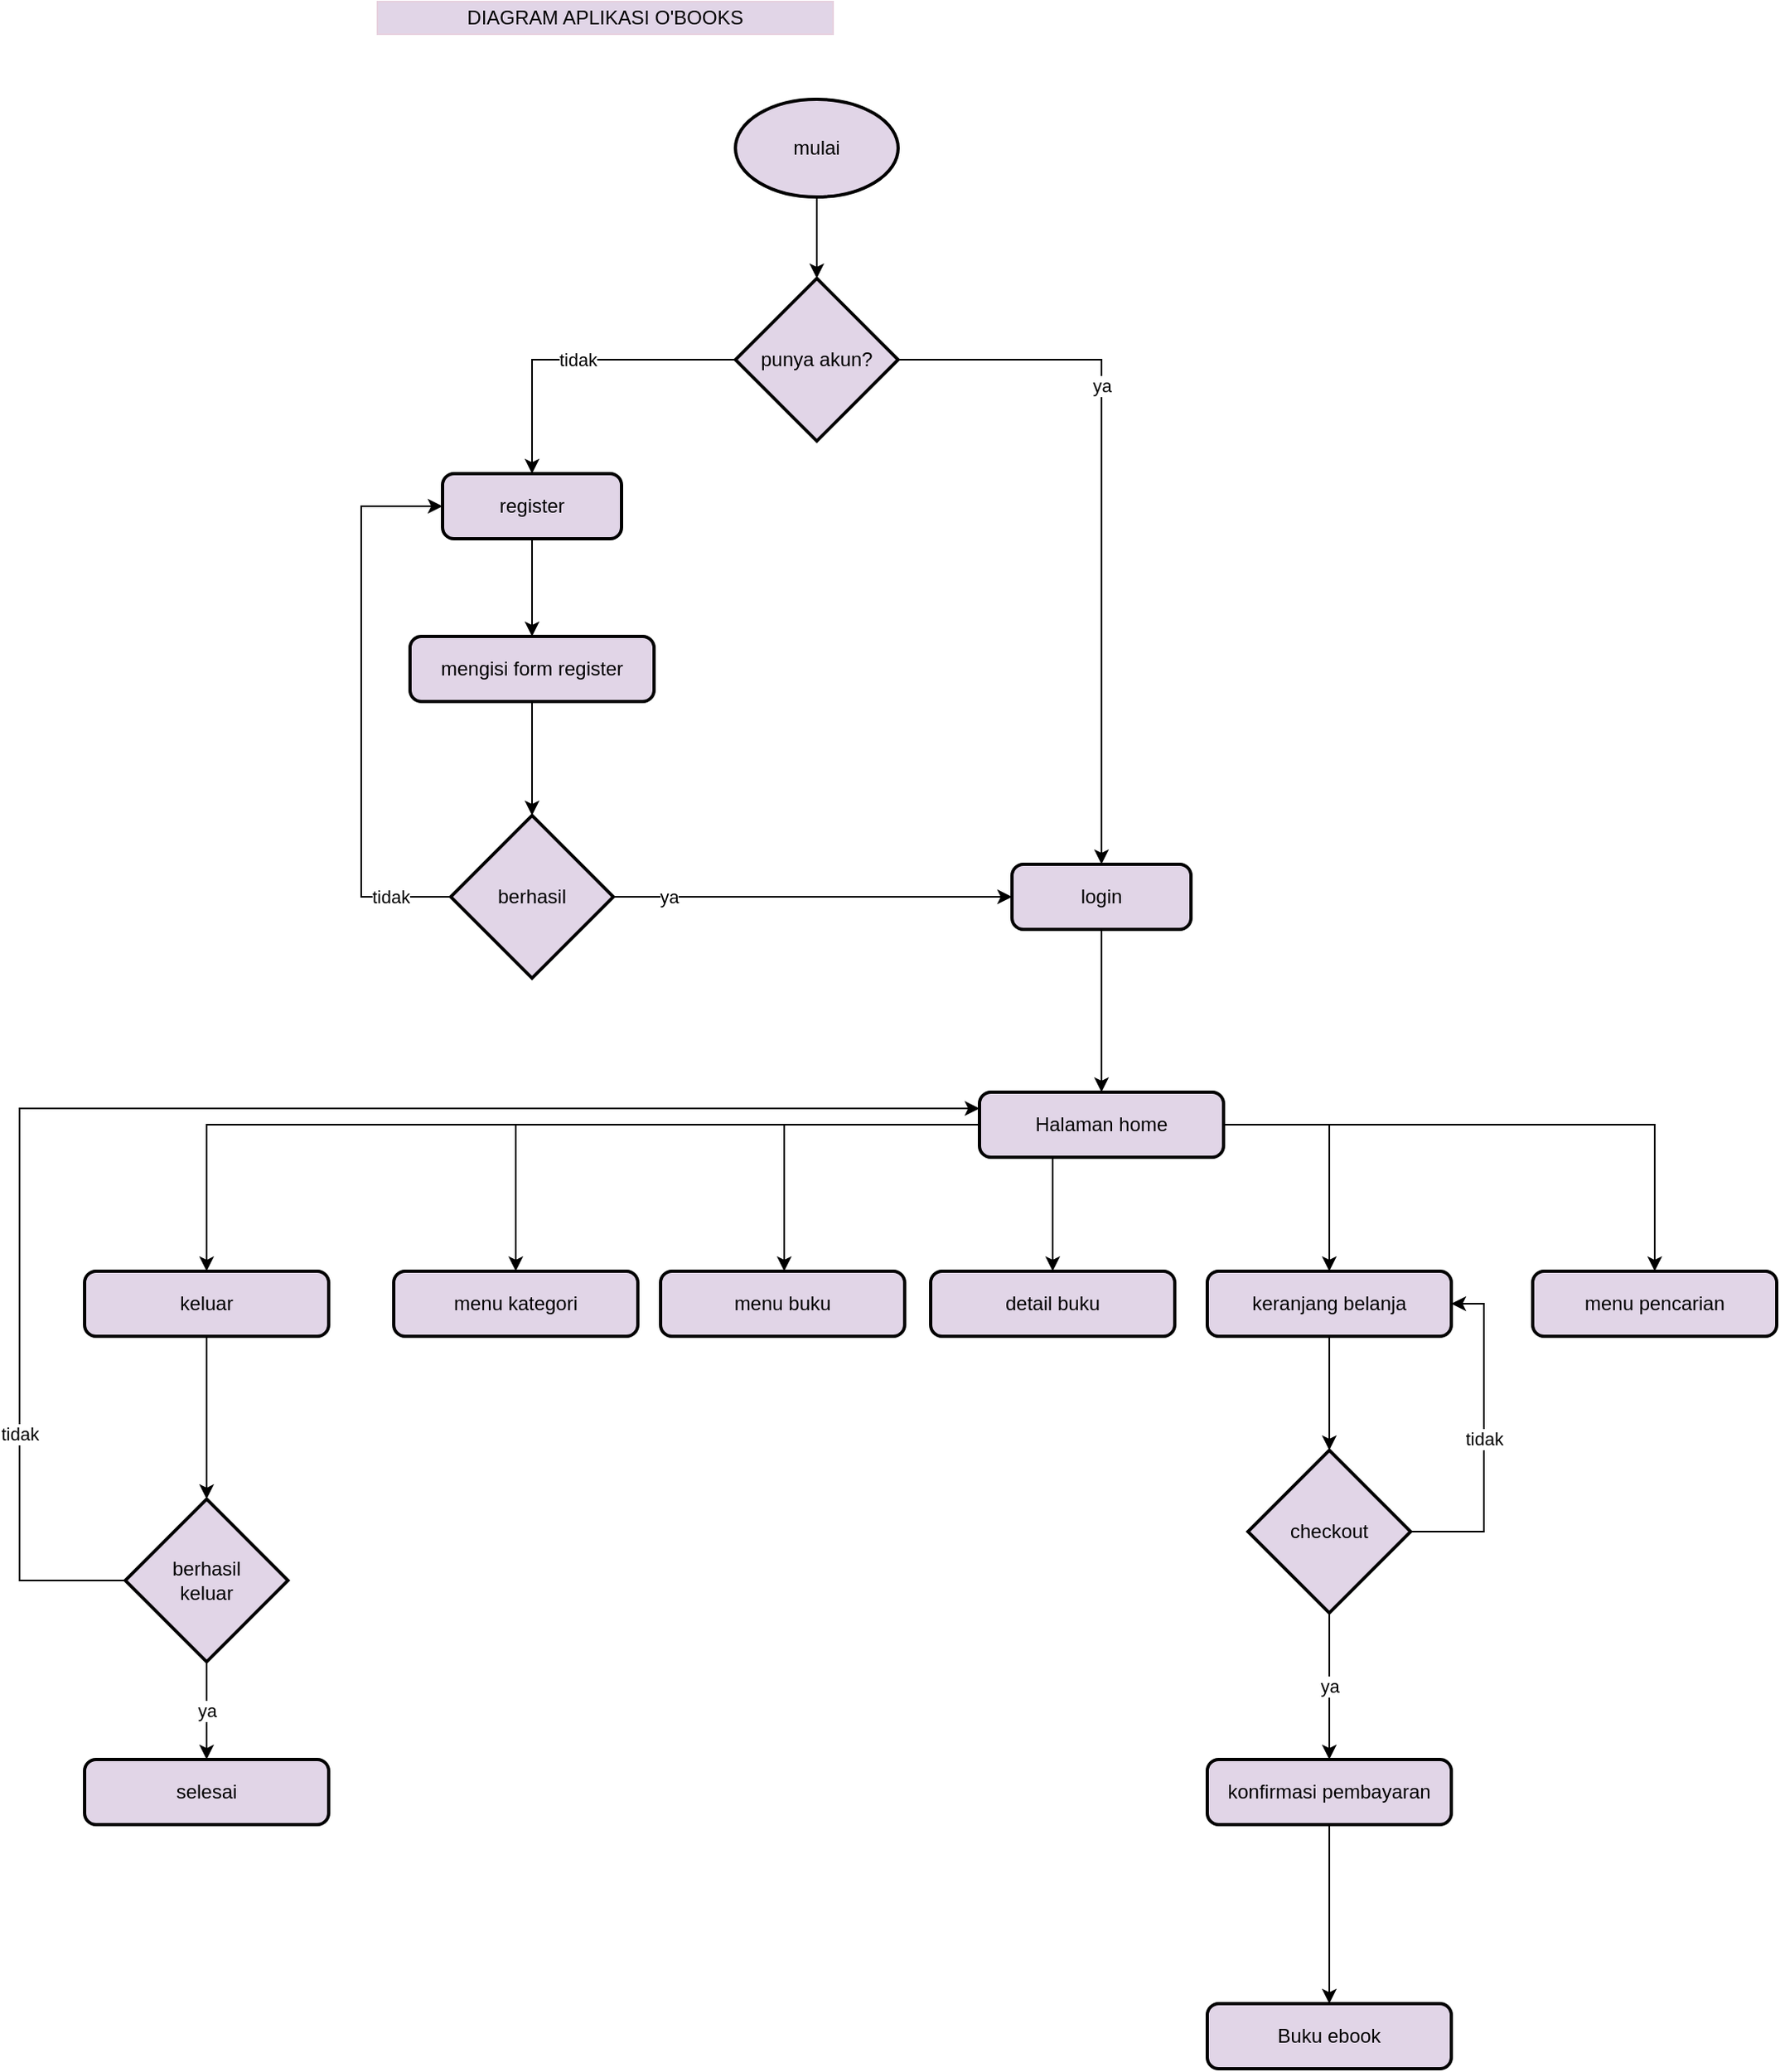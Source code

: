 <mxfile version="14.2.7" type="github">
  <diagram id="C5RBs43oDa-KdzZeNtuy" name="Page-1">
    <mxGraphModel dx="1703" dy="720" grid="1" gridSize="10" guides="1" tooltips="1" connect="1" arrows="1" fold="1" page="1" pageScale="1" pageWidth="827" pageHeight="1169" math="0" shadow="0">
      <root>
        <mxCell id="WIyWlLk6GJQsqaUBKTNV-0" />
        <mxCell id="WIyWlLk6GJQsqaUBKTNV-1" parent="WIyWlLk6GJQsqaUBKTNV-0" />
        <mxCell id="G6_0zJQFT2wZ6HUVoitr-0" value="DIAGRAM APLIKASI O&#39;BOOKS" style="text;html=1;strokeColor=#E6D0DE;fillColor=#E1D5E7;align=center;verticalAlign=middle;whiteSpace=wrap;rounded=0;" parent="WIyWlLk6GJQsqaUBKTNV-1" vertex="1">
          <mxGeometry x="240" y="20" width="280" height="20" as="geometry" />
        </mxCell>
        <mxCell id="G6_0zJQFT2wZ6HUVoitr-9" style="edgeStyle=orthogonalEdgeStyle;rounded=0;orthogonalLoop=1;jettySize=auto;html=1;entryX=0.5;entryY=0;entryDx=0;entryDy=0;entryPerimeter=0;" parent="WIyWlLk6GJQsqaUBKTNV-1" source="G6_0zJQFT2wZ6HUVoitr-2" target="G6_0zJQFT2wZ6HUVoitr-3" edge="1">
          <mxGeometry relative="1" as="geometry" />
        </mxCell>
        <mxCell id="G6_0zJQFT2wZ6HUVoitr-2" value="mulai" style="strokeWidth=2;html=1;shape=mxgraph.flowchart.start_1;whiteSpace=wrap;fillColor=#E1D5E7;" parent="WIyWlLk6GJQsqaUBKTNV-1" vertex="1">
          <mxGeometry x="460" y="80" width="100" height="60" as="geometry" />
        </mxCell>
        <mxCell id="G6_0zJQFT2wZ6HUVoitr-8" value="ya" style="edgeStyle=orthogonalEdgeStyle;rounded=0;orthogonalLoop=1;jettySize=auto;html=1;" parent="WIyWlLk6GJQsqaUBKTNV-1" source="G6_0zJQFT2wZ6HUVoitr-3" target="G6_0zJQFT2wZ6HUVoitr-6" edge="1">
          <mxGeometry x="-0.351" relative="1" as="geometry">
            <mxPoint as="offset" />
          </mxGeometry>
        </mxCell>
        <mxCell id="G6_0zJQFT2wZ6HUVoitr-15" value="tidak" style="edgeStyle=orthogonalEdgeStyle;rounded=0;orthogonalLoop=1;jettySize=auto;html=1;entryX=0.5;entryY=0;entryDx=0;entryDy=0;" parent="WIyWlLk6GJQsqaUBKTNV-1" source="G6_0zJQFT2wZ6HUVoitr-3" target="G6_0zJQFT2wZ6HUVoitr-4" edge="1">
          <mxGeometry relative="1" as="geometry" />
        </mxCell>
        <mxCell id="G6_0zJQFT2wZ6HUVoitr-3" value="punya akun?" style="strokeWidth=2;html=1;shape=mxgraph.flowchart.decision;whiteSpace=wrap;fillColor=#E1D5E7;" parent="WIyWlLk6GJQsqaUBKTNV-1" vertex="1">
          <mxGeometry x="460" y="190" width="100" height="100" as="geometry" />
        </mxCell>
        <mxCell id="G6_0zJQFT2wZ6HUVoitr-14" style="edgeStyle=orthogonalEdgeStyle;rounded=0;orthogonalLoop=1;jettySize=auto;html=1;entryX=0.5;entryY=0;entryDx=0;entryDy=0;" parent="WIyWlLk6GJQsqaUBKTNV-1" source="G6_0zJQFT2wZ6HUVoitr-4" target="G6_0zJQFT2wZ6HUVoitr-13" edge="1">
          <mxGeometry relative="1" as="geometry" />
        </mxCell>
        <mxCell id="G6_0zJQFT2wZ6HUVoitr-4" value="register" style="rounded=1;whiteSpace=wrap;html=1;absoluteArcSize=1;arcSize=14;strokeWidth=2;fillColor=#E1D5E7;" parent="WIyWlLk6GJQsqaUBKTNV-1" vertex="1">
          <mxGeometry x="280" y="310" width="110" height="40" as="geometry" />
        </mxCell>
        <mxCell id="G6_0zJQFT2wZ6HUVoitr-11" style="edgeStyle=orthogonalEdgeStyle;rounded=0;orthogonalLoop=1;jettySize=auto;html=1;" parent="WIyWlLk6GJQsqaUBKTNV-1" source="G6_0zJQFT2wZ6HUVoitr-6" edge="1">
          <mxGeometry relative="1" as="geometry">
            <mxPoint x="685" y="690" as="targetPoint" />
          </mxGeometry>
        </mxCell>
        <mxCell id="G6_0zJQFT2wZ6HUVoitr-6" value="login" style="rounded=1;whiteSpace=wrap;html=1;absoluteArcSize=1;arcSize=14;strokeWidth=2;fillColor=#E1D5E7;" parent="WIyWlLk6GJQsqaUBKTNV-1" vertex="1">
          <mxGeometry x="630" y="550" width="110" height="40" as="geometry" />
        </mxCell>
        <mxCell id="G6_0zJQFT2wZ6HUVoitr-17" style="edgeStyle=orthogonalEdgeStyle;rounded=0;orthogonalLoop=1;jettySize=auto;html=1;entryX=0.5;entryY=0;entryDx=0;entryDy=0;entryPerimeter=0;" parent="WIyWlLk6GJQsqaUBKTNV-1" source="G6_0zJQFT2wZ6HUVoitr-13" target="G6_0zJQFT2wZ6HUVoitr-16" edge="1">
          <mxGeometry relative="1" as="geometry" />
        </mxCell>
        <mxCell id="G6_0zJQFT2wZ6HUVoitr-13" value="mengisi form register" style="rounded=1;whiteSpace=wrap;html=1;absoluteArcSize=1;arcSize=14;strokeWidth=2;fillColor=#E1D5E7;" parent="WIyWlLk6GJQsqaUBKTNV-1" vertex="1">
          <mxGeometry x="260" y="410" width="150" height="40" as="geometry" />
        </mxCell>
        <mxCell id="G6_0zJQFT2wZ6HUVoitr-18" value="ya" style="edgeStyle=orthogonalEdgeStyle;rounded=0;orthogonalLoop=1;jettySize=auto;html=1;entryX=0;entryY=0.5;entryDx=0;entryDy=0;" parent="WIyWlLk6GJQsqaUBKTNV-1" source="G6_0zJQFT2wZ6HUVoitr-16" target="G6_0zJQFT2wZ6HUVoitr-6" edge="1">
          <mxGeometry x="-0.726" relative="1" as="geometry">
            <mxPoint as="offset" />
          </mxGeometry>
        </mxCell>
        <mxCell id="G6_0zJQFT2wZ6HUVoitr-21" value="tidak" style="edgeStyle=orthogonalEdgeStyle;rounded=0;orthogonalLoop=1;jettySize=auto;html=1;entryX=0;entryY=0.5;entryDx=0;entryDy=0;" parent="WIyWlLk6GJQsqaUBKTNV-1" source="G6_0zJQFT2wZ6HUVoitr-16" target="G6_0zJQFT2wZ6HUVoitr-4" edge="1">
          <mxGeometry x="-0.785" relative="1" as="geometry">
            <Array as="points">
              <mxPoint x="230" y="570" />
              <mxPoint x="230" y="330" />
            </Array>
            <mxPoint as="offset" />
          </mxGeometry>
        </mxCell>
        <mxCell id="G6_0zJQFT2wZ6HUVoitr-16" value="berhasil" style="strokeWidth=2;html=1;shape=mxgraph.flowchart.decision;whiteSpace=wrap;fillColor=#E1D5E7;" parent="WIyWlLk6GJQsqaUBKTNV-1" vertex="1">
          <mxGeometry x="285" y="520" width="100" height="100" as="geometry" />
        </mxCell>
        <mxCell id="l2v9gZ2WLSmLGQVCRr6r-14" style="edgeStyle=orthogonalEdgeStyle;rounded=0;orthogonalLoop=1;jettySize=auto;html=1;" edge="1" parent="WIyWlLk6GJQsqaUBKTNV-1" source="l2v9gZ2WLSmLGQVCRr6r-0" target="l2v9gZ2WLSmLGQVCRr6r-2">
          <mxGeometry relative="1" as="geometry" />
        </mxCell>
        <mxCell id="l2v9gZ2WLSmLGQVCRr6r-15" style="edgeStyle=orthogonalEdgeStyle;rounded=0;orthogonalLoop=1;jettySize=auto;html=1;" edge="1" parent="WIyWlLk6GJQsqaUBKTNV-1" source="l2v9gZ2WLSmLGQVCRr6r-0" target="l2v9gZ2WLSmLGQVCRr6r-3">
          <mxGeometry relative="1" as="geometry">
            <Array as="points">
              <mxPoint x="490" y="710" />
            </Array>
          </mxGeometry>
        </mxCell>
        <mxCell id="l2v9gZ2WLSmLGQVCRr6r-16" style="edgeStyle=orthogonalEdgeStyle;rounded=0;orthogonalLoop=1;jettySize=auto;html=1;" edge="1" parent="WIyWlLk6GJQsqaUBKTNV-1" source="l2v9gZ2WLSmLGQVCRr6r-0" target="l2v9gZ2WLSmLGQVCRr6r-6">
          <mxGeometry relative="1" as="geometry">
            <Array as="points">
              <mxPoint x="655" y="760" />
              <mxPoint x="655" y="760" />
            </Array>
          </mxGeometry>
        </mxCell>
        <mxCell id="l2v9gZ2WLSmLGQVCRr6r-17" style="edgeStyle=orthogonalEdgeStyle;rounded=0;orthogonalLoop=1;jettySize=auto;html=1;" edge="1" parent="WIyWlLk6GJQsqaUBKTNV-1" source="l2v9gZ2WLSmLGQVCRr6r-0" target="l2v9gZ2WLSmLGQVCRr6r-4">
          <mxGeometry relative="1" as="geometry">
            <Array as="points">
              <mxPoint x="825" y="710" />
            </Array>
          </mxGeometry>
        </mxCell>
        <mxCell id="l2v9gZ2WLSmLGQVCRr6r-18" style="edgeStyle=orthogonalEdgeStyle;rounded=0;orthogonalLoop=1;jettySize=auto;html=1;" edge="1" parent="WIyWlLk6GJQsqaUBKTNV-1" source="l2v9gZ2WLSmLGQVCRr6r-0" target="l2v9gZ2WLSmLGQVCRr6r-5">
          <mxGeometry relative="1" as="geometry" />
        </mxCell>
        <mxCell id="l2v9gZ2WLSmLGQVCRr6r-20" style="edgeStyle=orthogonalEdgeStyle;rounded=0;orthogonalLoop=1;jettySize=auto;html=1;" edge="1" parent="WIyWlLk6GJQsqaUBKTNV-1" source="l2v9gZ2WLSmLGQVCRr6r-0" target="l2v9gZ2WLSmLGQVCRr6r-19">
          <mxGeometry relative="1" as="geometry" />
        </mxCell>
        <mxCell id="l2v9gZ2WLSmLGQVCRr6r-0" value="Halaman home " style="rounded=1;whiteSpace=wrap;html=1;absoluteArcSize=1;arcSize=14;strokeWidth=2;fillColor=#E1D5E7;" vertex="1" parent="WIyWlLk6GJQsqaUBKTNV-1">
          <mxGeometry x="610" y="690" width="150" height="40" as="geometry" />
        </mxCell>
        <mxCell id="l2v9gZ2WLSmLGQVCRr6r-2" value="menu kategori" style="rounded=1;whiteSpace=wrap;html=1;absoluteArcSize=1;arcSize=14;strokeWidth=2;fillColor=#E1D5E7;" vertex="1" parent="WIyWlLk6GJQsqaUBKTNV-1">
          <mxGeometry x="250" y="800" width="150" height="40" as="geometry" />
        </mxCell>
        <mxCell id="l2v9gZ2WLSmLGQVCRr6r-3" value="menu buku" style="rounded=1;whiteSpace=wrap;html=1;absoluteArcSize=1;arcSize=14;strokeWidth=2;fillColor=#E1D5E7;" vertex="1" parent="WIyWlLk6GJQsqaUBKTNV-1">
          <mxGeometry x="414" y="800" width="150" height="40" as="geometry" />
        </mxCell>
        <mxCell id="l2v9gZ2WLSmLGQVCRr6r-9" style="edgeStyle=orthogonalEdgeStyle;rounded=0;orthogonalLoop=1;jettySize=auto;html=1;entryX=0.5;entryY=0;entryDx=0;entryDy=0;entryPerimeter=0;" edge="1" parent="WIyWlLk6GJQsqaUBKTNV-1" source="l2v9gZ2WLSmLGQVCRr6r-4" target="l2v9gZ2WLSmLGQVCRr6r-8">
          <mxGeometry relative="1" as="geometry" />
        </mxCell>
        <mxCell id="l2v9gZ2WLSmLGQVCRr6r-4" value="keranjang belanja" style="rounded=1;whiteSpace=wrap;html=1;absoluteArcSize=1;arcSize=14;strokeWidth=2;fillColor=#E1D5E7;" vertex="1" parent="WIyWlLk6GJQsqaUBKTNV-1">
          <mxGeometry x="750" y="800" width="150" height="40" as="geometry" />
        </mxCell>
        <mxCell id="l2v9gZ2WLSmLGQVCRr6r-5" value="menu pencarian" style="rounded=1;whiteSpace=wrap;html=1;absoluteArcSize=1;arcSize=14;strokeWidth=2;fillColor=#E1D5E7;" vertex="1" parent="WIyWlLk6GJQsqaUBKTNV-1">
          <mxGeometry x="950" y="800" width="150" height="40" as="geometry" />
        </mxCell>
        <mxCell id="l2v9gZ2WLSmLGQVCRr6r-6" value="detail buku" style="rounded=1;whiteSpace=wrap;html=1;absoluteArcSize=1;arcSize=14;strokeWidth=2;fillColor=#E1D5E7;" vertex="1" parent="WIyWlLk6GJQsqaUBKTNV-1">
          <mxGeometry x="580" y="800" width="150" height="40" as="geometry" />
        </mxCell>
        <mxCell id="l2v9gZ2WLSmLGQVCRr6r-10" value="tidak" style="edgeStyle=orthogonalEdgeStyle;rounded=0;orthogonalLoop=1;jettySize=auto;html=1;entryX=1;entryY=0.5;entryDx=0;entryDy=0;" edge="1" parent="WIyWlLk6GJQsqaUBKTNV-1" source="l2v9gZ2WLSmLGQVCRr6r-8" target="l2v9gZ2WLSmLGQVCRr6r-4">
          <mxGeometry relative="1" as="geometry">
            <Array as="points">
              <mxPoint x="920" y="960" />
              <mxPoint x="920" y="820" />
            </Array>
          </mxGeometry>
        </mxCell>
        <mxCell id="l2v9gZ2WLSmLGQVCRr6r-13" value="ya" style="edgeStyle=orthogonalEdgeStyle;rounded=0;orthogonalLoop=1;jettySize=auto;html=1;entryX=0.5;entryY=0;entryDx=0;entryDy=0;" edge="1" parent="WIyWlLk6GJQsqaUBKTNV-1" source="l2v9gZ2WLSmLGQVCRr6r-8" target="l2v9gZ2WLSmLGQVCRr6r-11">
          <mxGeometry relative="1" as="geometry" />
        </mxCell>
        <mxCell id="l2v9gZ2WLSmLGQVCRr6r-8" value="checkout" style="strokeWidth=2;html=1;shape=mxgraph.flowchart.decision;whiteSpace=wrap;fillColor=#E1D5E7;" vertex="1" parent="WIyWlLk6GJQsqaUBKTNV-1">
          <mxGeometry x="775" y="910" width="100" height="100" as="geometry" />
        </mxCell>
        <mxCell id="l2v9gZ2WLSmLGQVCRr6r-28" style="edgeStyle=orthogonalEdgeStyle;rounded=0;orthogonalLoop=1;jettySize=auto;html=1;entryX=0.5;entryY=0;entryDx=0;entryDy=0;" edge="1" parent="WIyWlLk6GJQsqaUBKTNV-1" source="l2v9gZ2WLSmLGQVCRr6r-11" target="l2v9gZ2WLSmLGQVCRr6r-27">
          <mxGeometry relative="1" as="geometry" />
        </mxCell>
        <mxCell id="l2v9gZ2WLSmLGQVCRr6r-11" value="konfirmasi pembayaran" style="rounded=1;whiteSpace=wrap;html=1;absoluteArcSize=1;arcSize=14;strokeWidth=2;fillColor=#E1D5E7;" vertex="1" parent="WIyWlLk6GJQsqaUBKTNV-1">
          <mxGeometry x="750" y="1100" width="150" height="40" as="geometry" />
        </mxCell>
        <mxCell id="l2v9gZ2WLSmLGQVCRr6r-22" style="edgeStyle=orthogonalEdgeStyle;rounded=0;orthogonalLoop=1;jettySize=auto;html=1;" edge="1" parent="WIyWlLk6GJQsqaUBKTNV-1" source="l2v9gZ2WLSmLGQVCRr6r-19" target="l2v9gZ2WLSmLGQVCRr6r-21">
          <mxGeometry relative="1" as="geometry" />
        </mxCell>
        <mxCell id="l2v9gZ2WLSmLGQVCRr6r-19" value="keluar" style="rounded=1;whiteSpace=wrap;html=1;absoluteArcSize=1;arcSize=14;strokeWidth=2;fillColor=#E1D5E7;" vertex="1" parent="WIyWlLk6GJQsqaUBKTNV-1">
          <mxGeometry x="60" y="800" width="150" height="40" as="geometry" />
        </mxCell>
        <mxCell id="l2v9gZ2WLSmLGQVCRr6r-24" value="ya" style="edgeStyle=orthogonalEdgeStyle;rounded=0;orthogonalLoop=1;jettySize=auto;html=1;entryX=0.5;entryY=0;entryDx=0;entryDy=0;" edge="1" parent="WIyWlLk6GJQsqaUBKTNV-1" source="l2v9gZ2WLSmLGQVCRr6r-21" target="l2v9gZ2WLSmLGQVCRr6r-23">
          <mxGeometry relative="1" as="geometry" />
        </mxCell>
        <mxCell id="l2v9gZ2WLSmLGQVCRr6r-25" value="tidak" style="edgeStyle=orthogonalEdgeStyle;rounded=0;orthogonalLoop=1;jettySize=auto;html=1;" edge="1" parent="WIyWlLk6GJQsqaUBKTNV-1" source="l2v9gZ2WLSmLGQVCRr6r-21" target="l2v9gZ2WLSmLGQVCRr6r-0">
          <mxGeometry x="-0.672" relative="1" as="geometry">
            <Array as="points">
              <mxPoint x="20" y="990" />
              <mxPoint x="20" y="700" />
            </Array>
            <mxPoint as="offset" />
          </mxGeometry>
        </mxCell>
        <mxCell id="l2v9gZ2WLSmLGQVCRr6r-21" value="&lt;div&gt;berhasil &lt;br&gt;&lt;/div&gt;&lt;div&gt;keluar&lt;/div&gt;" style="strokeWidth=2;html=1;shape=mxgraph.flowchart.decision;whiteSpace=wrap;fillColor=#E1D5E7;" vertex="1" parent="WIyWlLk6GJQsqaUBKTNV-1">
          <mxGeometry x="85" y="940" width="100" height="100" as="geometry" />
        </mxCell>
        <mxCell id="l2v9gZ2WLSmLGQVCRr6r-23" value="selesai" style="rounded=1;whiteSpace=wrap;html=1;absoluteArcSize=1;arcSize=14;strokeWidth=2;fillColor=#E1D5E7;" vertex="1" parent="WIyWlLk6GJQsqaUBKTNV-1">
          <mxGeometry x="60" y="1100" width="150" height="40" as="geometry" />
        </mxCell>
        <mxCell id="l2v9gZ2WLSmLGQVCRr6r-27" value="Buku ebook" style="rounded=1;whiteSpace=wrap;html=1;absoluteArcSize=1;arcSize=14;strokeWidth=2;fillColor=#E1D5E7;" vertex="1" parent="WIyWlLk6GJQsqaUBKTNV-1">
          <mxGeometry x="750" y="1250" width="150" height="40" as="geometry" />
        </mxCell>
      </root>
    </mxGraphModel>
  </diagram>
</mxfile>
